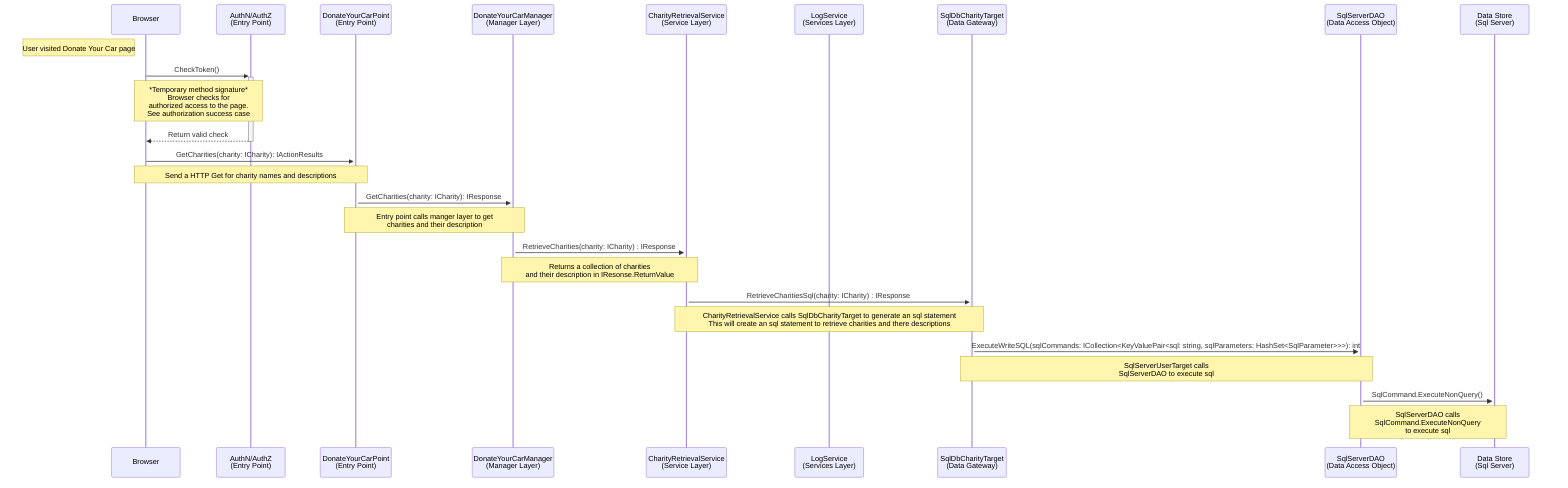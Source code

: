 sequenceDiagram
participant u as Browser
participant az as AuthN/AuthZ<br>(Entry Point)
participant e as DonateYourCarPoint<br>(Entry Point)
participant m as DonateYourCarManager<br>(Manager Layer)
participant s as CharityRetrievalService<br>(Service Layer)
participant ll as LogService<br>(Services Layer)
participant dt as SqlDbCharityTarget<br>(Data Gateway)
participant da as SqlServerDAO<br>(Data Access Object)
participant ds as Data Store<br>(Sql Server)

Note Left of u: User visited Donate Your Car page
u->>+az: CheckToken() 
    Note over u,az: *Temporary method signature*<br>Browser checks for<br>authorized access to the page.<br>See authorization success case
az-->>-u: Return valid check

u->>+e: GetCharities(charity: ICharity): IActionResults
Note over u,e: Send a HTTP Get for charity names and descriptions

e->>+m: GetCharities(charity: ICharity): IResponse
Note over e,m: Entry point calls manger layer to get <br>charities and their description

m->>+s: RetrieveCharities(charity: ICharity) : IResponse
Note over m,s: Returns a collection of charities <br>and their description in IResonse.ReturnValue

s ->>+dt: RetrieveCharitiesSql(charity: ICharity) : IResponse
Note over s,dt: CharityRetrievalService calls SqlDbCharityTarget to generate an sql statement <br> This will create an sql statement to retrieve charities and there descriptions

dt ->>+da: ExecuteWriteSQL(sqlCommands: ICollection<KeyValuePair<sql: string, sqlParameters: HashSet<SqlParameter>>>): int
Note over dt,da: SqlServerUserTarget calls <br> SqlServerDAO to execute sql

da ->>+ds: SqlCommand.ExecuteNonQuery()
Note over da,ds: SqlServerDAO calls <br> SqlCommand.ExecuteNonQuery <br> to execute sql